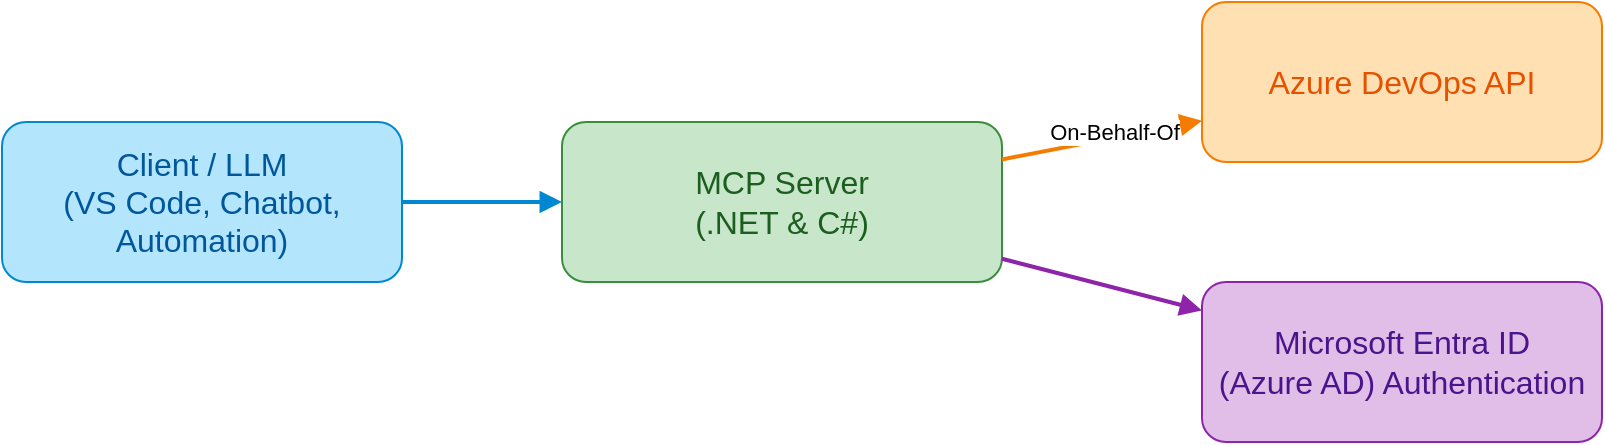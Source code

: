 <mxfile>
    <diagram name="MCP Server Architecture" id="mcp-server-azure-devops-arch">
        <mxGraphModel dx="2410" dy="800" grid="1" gridSize="10" guides="1" tooltips="1" connect="1" arrows="1" fold="1" page="1" pageScale="1" pageWidth="1200" pageHeight="800" math="0" shadow="0">
            <root>
                <mxCell id="0"/>
                <mxCell id="1" parent="0"/>
                <mxCell id="2" value="Client / LLM&#xa;(VS Code, Chatbot, Automation)" style="rounded=1;whiteSpace=wrap;html=1;fillColor=#b3e5fc;strokeColor=#0288d1;fontSize=16;fontColor=#01579b;" parent="1" vertex="1">
                    <mxGeometry x="60" y="120" width="200" height="80" as="geometry"/>
                </mxCell>
                <mxCell id="3" value="MCP Server&#xa;(.NET &amp; C#)" style="rounded=1;whiteSpace=wrap;html=1;fillColor=#c8e6c9;strokeColor=#388e3c;fontSize=16;fontColor=#1b5e20;" parent="1" vertex="1">
                    <mxGeometry x="340" y="120" width="220" height="80" as="geometry"/>
                </mxCell>
                <mxCell id="4" value="Azure DevOps API" style="rounded=1;whiteSpace=wrap;html=1;fillColor=#ffe0b2;strokeColor=#f57c00;fontSize=16;fontColor=#e65100;" parent="1" vertex="1">
                    <mxGeometry x="660" y="60" width="200" height="80" as="geometry"/>
                </mxCell>
                <mxCell id="5" value="Microsoft Entra ID&#xa;(Azure AD) Authentication" style="rounded=1;whiteSpace=wrap;html=1;fillColor=#e1bee7;strokeColor=#8e24aa;fontSize=16;fontColor=#4a148c;" parent="1" vertex="1">
                    <mxGeometry x="660" y="200" width="200" height="80" as="geometry"/>
                </mxCell>
                <mxCell id="6" style="endArrow=block;endFill=1;strokeColor=#0288d1;strokeWidth=2;" parent="1" source="2" target="3" edge="1">
                    <mxGeometry relative="1" as="geometry"/>
                </mxCell>
                <mxCell id="7" style="endArrow=block;endFill=1;strokeColor=#f57c00;strokeWidth=2;" parent="1" source="3" target="4" edge="1">
                    <mxGeometry relative="1" as="geometry"/>
                </mxCell>
                <mxCell id="9" value="On-Behalf-Of" style="edgeLabel;html=1;align=center;verticalAlign=middle;resizable=0;points=[];" vertex="1" connectable="0" parent="7">
                    <mxGeometry x="0.131" y="3" relative="1" as="geometry">
                        <mxPoint as="offset"/>
                    </mxGeometry>
                </mxCell>
                <mxCell id="8" style="endArrow=block;endFill=1;strokeColor=#8e24aa;strokeWidth=2;" parent="1" source="3" target="5" edge="1">
                    <mxGeometry relative="1" as="geometry"/>
                </mxCell>
            </root>
        </mxGraphModel>
    </diagram>
</mxfile>